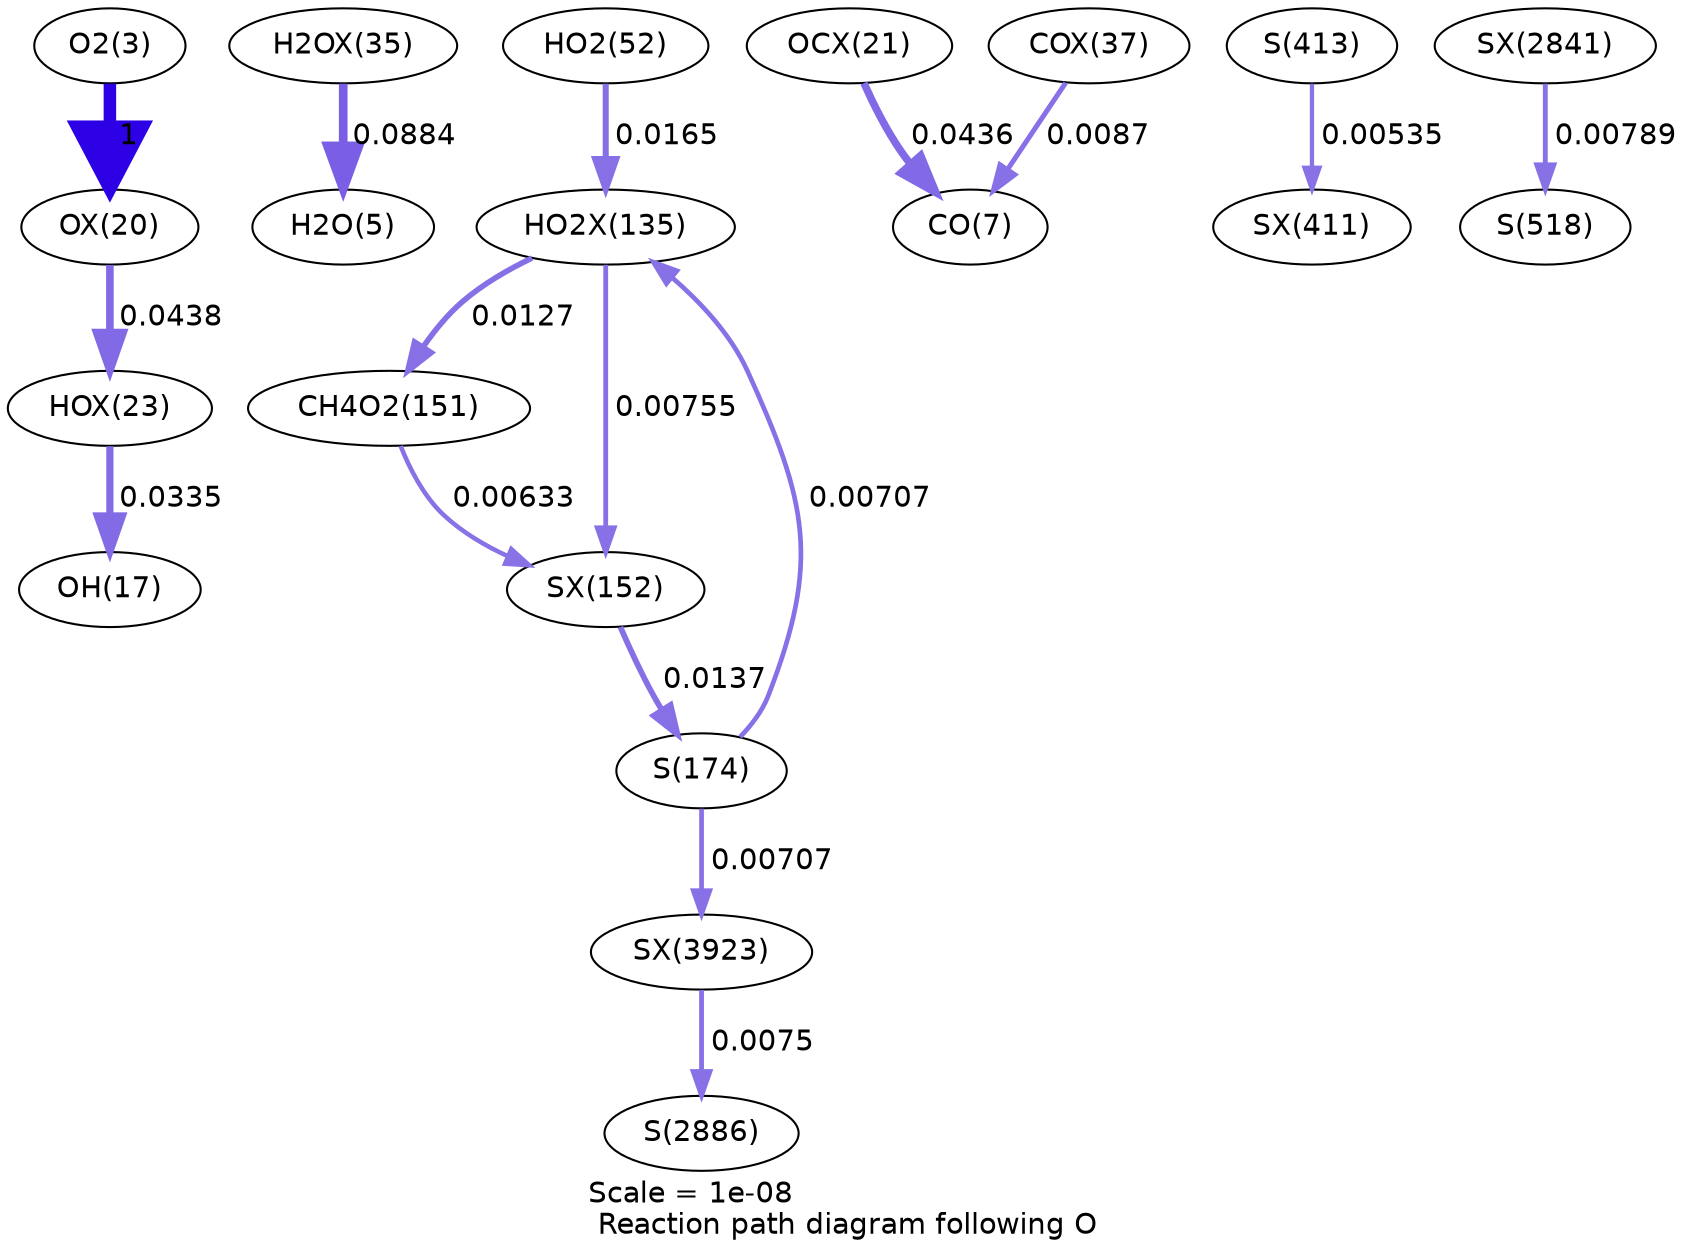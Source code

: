 digraph reaction_paths {
center=1;
s5 -> s71[fontname="Helvetica", penwidth=6, arrowsize=3, color="0.7, 1.5, 0.9"
, label=" 1"];
s71 -> s74[fontname="Helvetica", penwidth=3.64, arrowsize=1.82, color="0.7, 0.544, 0.9"
, label=" 0.0438"];
s74 -> s19[fontname="Helvetica", penwidth=3.44, arrowsize=1.72, color="0.7, 0.534, 0.9"
, label=" 0.0335"];
s78 -> s7[fontname="Helvetica", penwidth=4.17, arrowsize=2.08, color="0.7, 0.588, 0.9"
, label=" 0.0884"];
s21 -> s93[fontname="Helvetica", penwidth=2.9, arrowsize=1.45, color="0.7, 0.516, 0.9"
, label=" 0.0165"];
s93 -> s27[fontname="Helvetica", penwidth=2.7, arrowsize=1.35, color="0.7, 0.513, 0.9"
, label=" 0.0127"];
s93 -> s95[fontname="Helvetica", penwidth=2.31, arrowsize=1.16, color="0.7, 0.508, 0.9"
, label=" 0.00755"];
s31 -> s93[fontname="Helvetica", penwidth=2.26, arrowsize=1.13, color="0.7, 0.507, 0.9"
, label=" 0.00707"];
s72 -> s9[fontname="Helvetica", penwidth=3.64, arrowsize=1.82, color="0.7, 0.544, 0.9"
, label=" 0.0436"];
s80 -> s9[fontname="Helvetica", penwidth=2.42, arrowsize=1.21, color="0.7, 0.509, 0.9"
, label=" 0.0087"];
s40 -> s112[fontname="Helvetica", penwidth=2.05, arrowsize=1.03, color="0.7, 0.505, 0.9"
, label=" 0.00535"];
s27 -> s95[fontname="Helvetica", penwidth=2.18, arrowsize=1.09, color="0.7, 0.506, 0.9"
, label=" 0.00633"];
s95 -> s31[fontname="Helvetica", penwidth=2.76, arrowsize=1.38, color="0.7, 0.514, 0.9"
, label=" 0.0137"];
s173 -> s43[fontname="Helvetica", penwidth=2.34, arrowsize=1.17, color="0.7, 0.508, 0.9"
, label=" 0.00789"];
s31 -> s189[fontname="Helvetica", penwidth=2.26, arrowsize=1.13, color="0.7, 0.507, 0.9"
, label=" 0.00707"];
s189 -> s67[fontname="Helvetica", penwidth=2.31, arrowsize=1.15, color="0.7, 0.507, 0.9"
, label=" 0.0075"];
s5 [ fontname="Helvetica", label="O2(3)"];
s7 [ fontname="Helvetica", label="H2O(5)"];
s9 [ fontname="Helvetica", label="CO(7)"];
s19 [ fontname="Helvetica", label="OH(17)"];
s21 [ fontname="Helvetica", label="HO2(52)"];
s27 [ fontname="Helvetica", label="CH4O2(151)"];
s31 [ fontname="Helvetica", label="S(174)"];
s40 [ fontname="Helvetica", label="S(413)"];
s43 [ fontname="Helvetica", label="S(518)"];
s67 [ fontname="Helvetica", label="S(2886)"];
s71 [ fontname="Helvetica", label="OX(20)"];
s72 [ fontname="Helvetica", label="OCX(21)"];
s74 [ fontname="Helvetica", label="HOX(23)"];
s78 [ fontname="Helvetica", label="H2OX(35)"];
s80 [ fontname="Helvetica", label="COX(37)"];
s93 [ fontname="Helvetica", label="HO2X(135)"];
s95 [ fontname="Helvetica", label="SX(152)"];
s112 [ fontname="Helvetica", label="SX(411)"];
s173 [ fontname="Helvetica", label="SX(2841)"];
s189 [ fontname="Helvetica", label="SX(3923)"];
 label = "Scale = 1e-08\l Reaction path diagram following O";
 fontname = "Helvetica";
}
